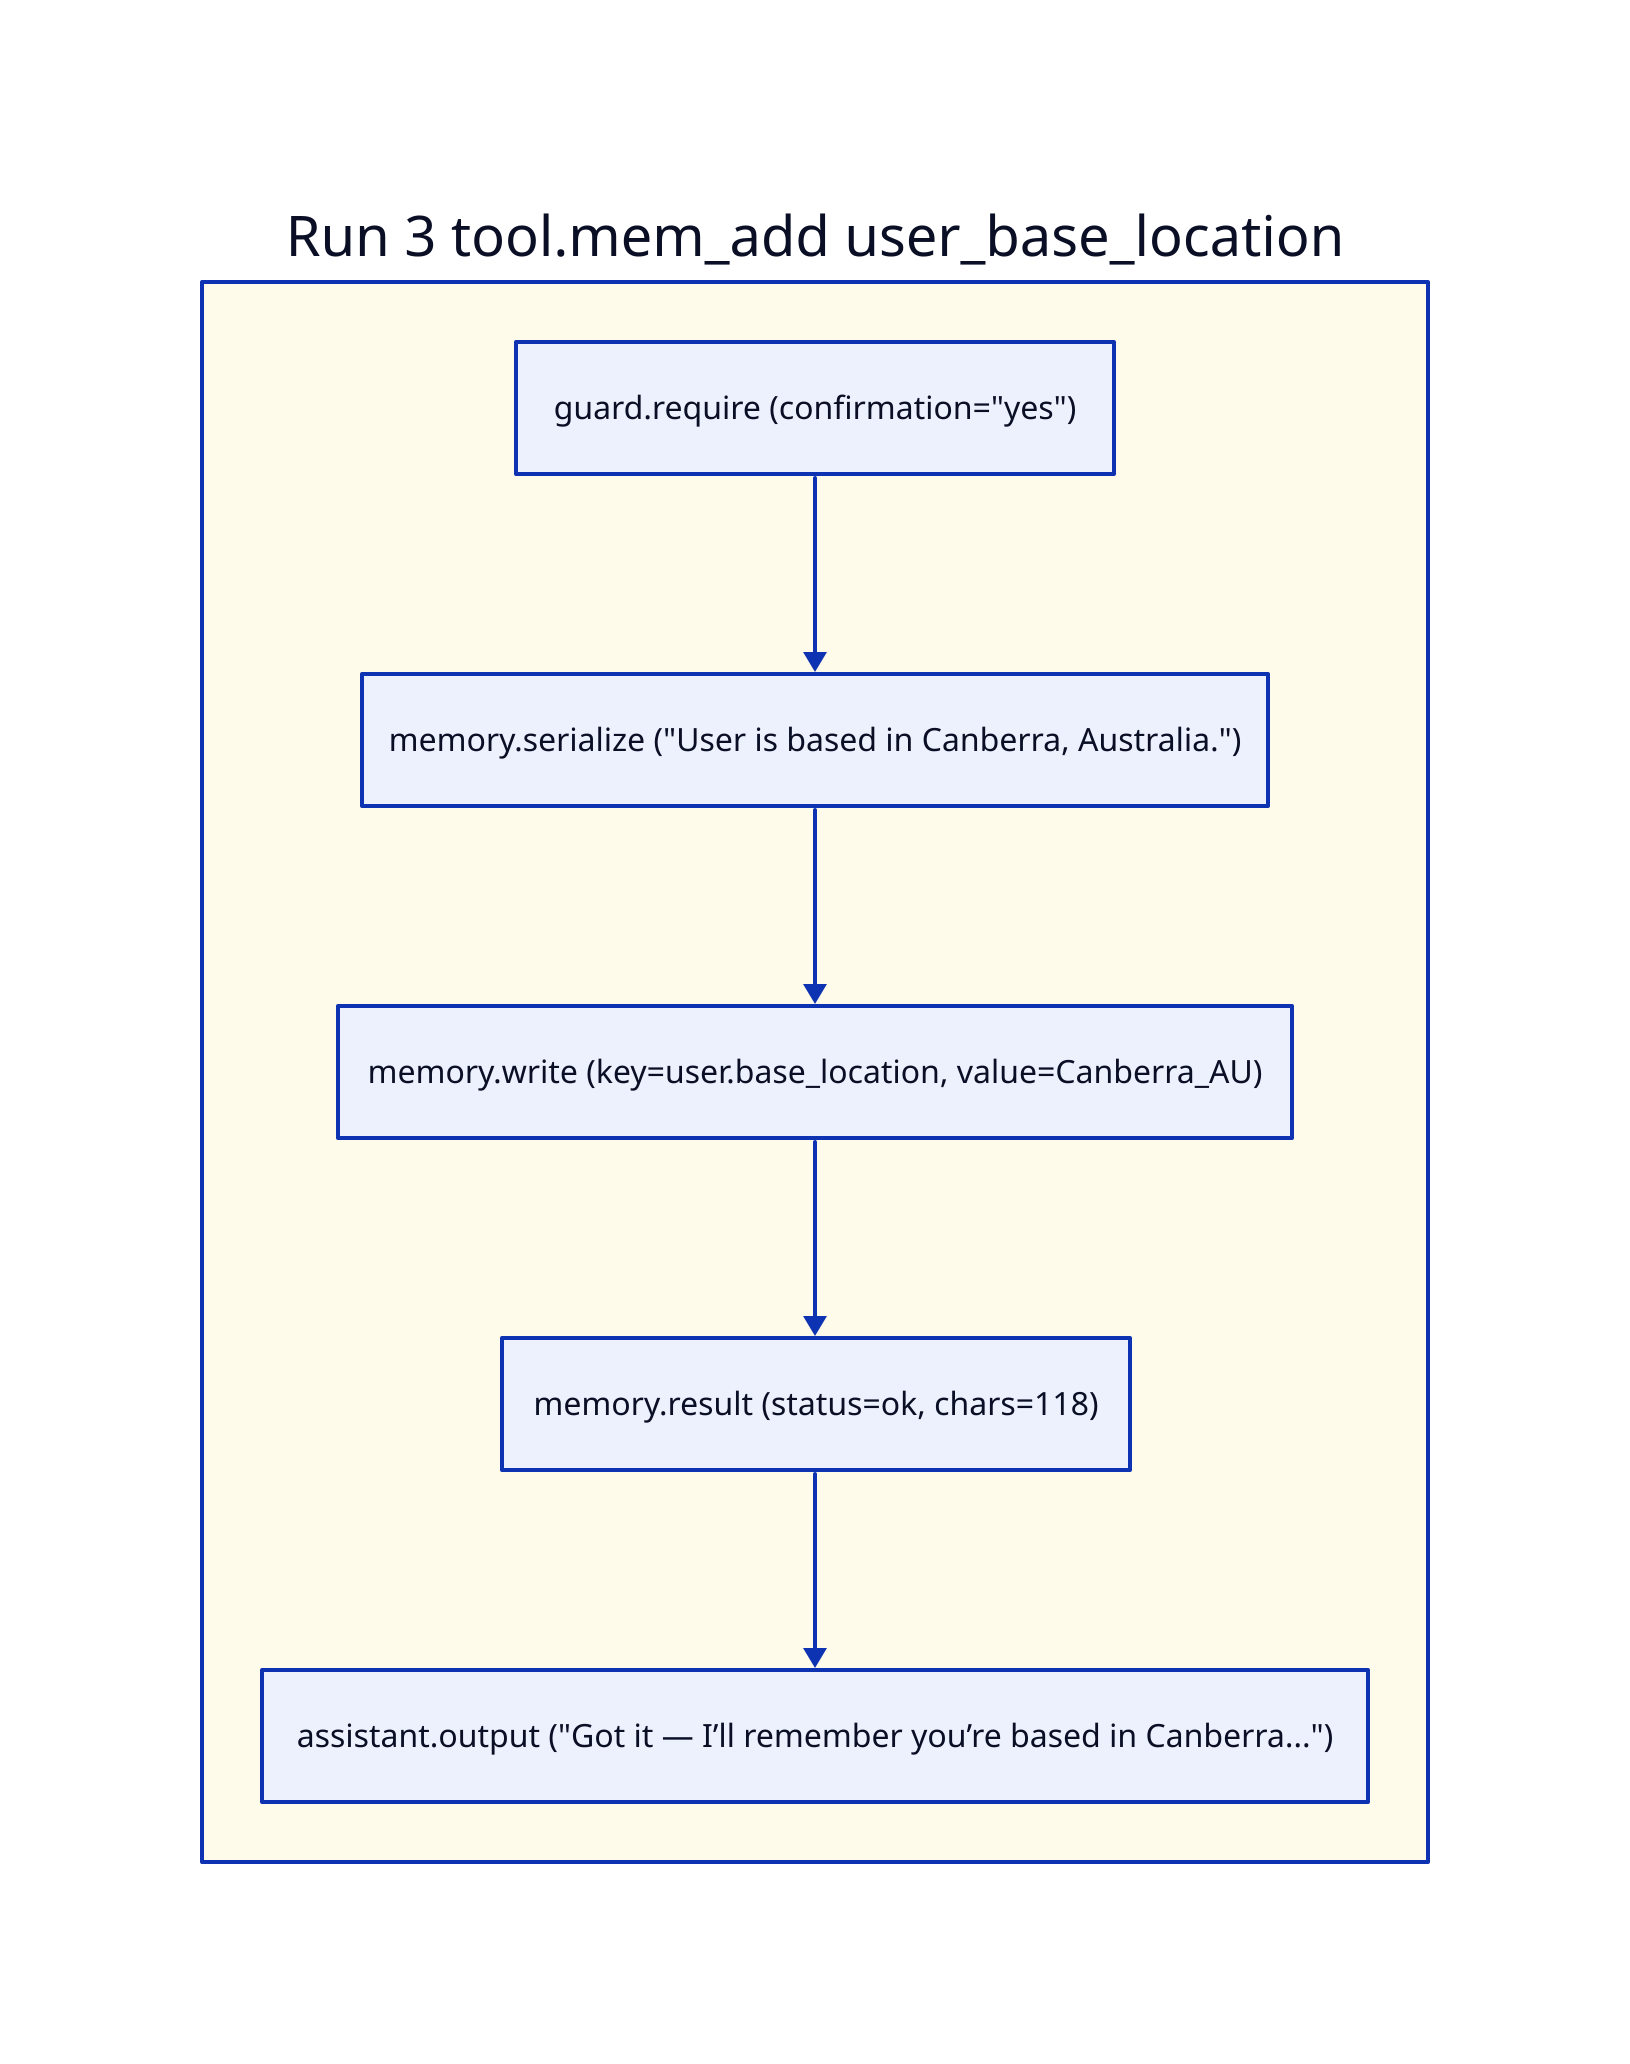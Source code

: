 direction: down

MemWrite: {
  label: Run 3  tool.mem_add  user_base_location
  style: { fill: "#FFFBEA" }

  m1: guard.require (confirmation="yes")
  m2: memory.serialize ("User is based in Canberra, Australia.")
  m3: memory.write (key=user.base_location, value=Canberra_AU)
  m4: memory.result (status=ok, chars=118)
  m5: assistant.output ("Got it — I’ll remember you’re based in Canberra...")
  
  m1 -> m2 -> m3 -> m4 -> m5
}

